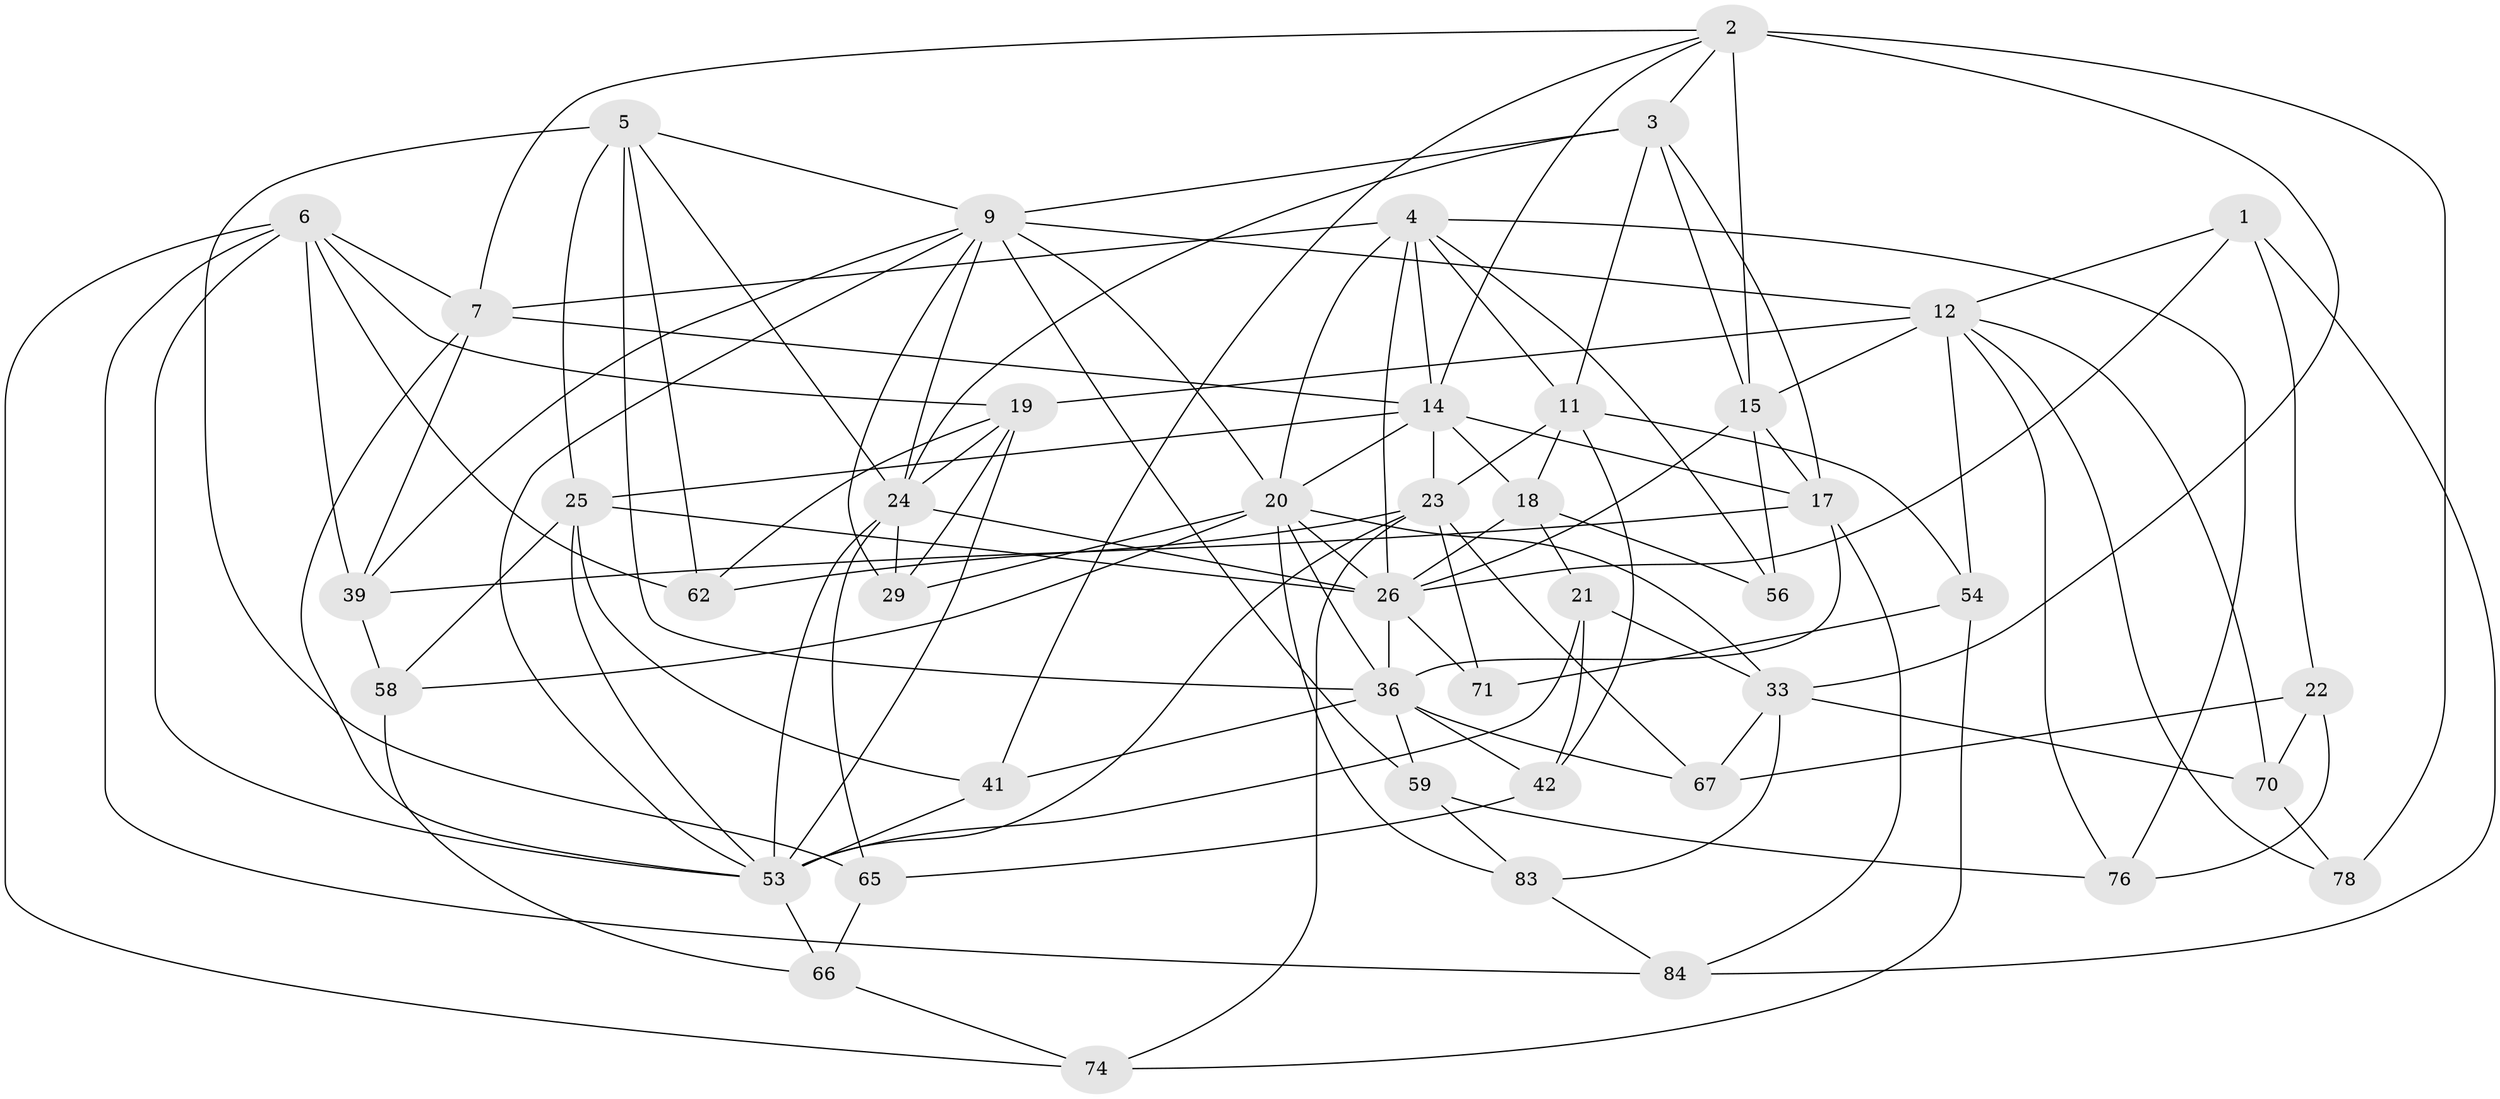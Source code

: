 // original degree distribution, {4: 1.0}
// Generated by graph-tools (version 1.1) at 2025/16/03/09/25 04:16:23]
// undirected, 44 vertices, 121 edges
graph export_dot {
graph [start="1"]
  node [color=gray90,style=filled];
  1;
  2 [super="+8"];
  3 [super="+72"];
  4 [super="+79+40"];
  5 [super="+10"];
  6 [super="+13"];
  7 [super="+45"];
  9 [super="+28+30"];
  11 [super="+16"];
  12 [super="+27"];
  14 [super="+85+77"];
  15 [super="+43+60"];
  17 [super="+38"];
  18 [super="+86"];
  19 [super="+46"];
  20 [super="+37+47"];
  21;
  22;
  23 [super="+61+64"];
  24 [super="+35+34"];
  25 [super="+32"];
  26 [super="+82+51+69"];
  29;
  33 [super="+52"];
  36 [super="+44"];
  39 [super="+50"];
  41;
  42;
  53 [super="+73+57+63"];
  54;
  56;
  58;
  59;
  62;
  65;
  66;
  67;
  70;
  71;
  74;
  76;
  78;
  83;
  84;
  1 -- 84;
  1 -- 22;
  1 -- 26;
  1 -- 12;
  2 -- 3;
  2 -- 41;
  2 -- 33;
  2 -- 14;
  2 -- 7;
  2 -- 78 [weight=2];
  2 -- 15;
  3 -- 9;
  3 -- 24;
  3 -- 11;
  3 -- 17;
  3 -- 15;
  4 -- 76;
  4 -- 56;
  4 -- 20 [weight=2];
  4 -- 26;
  4 -- 7;
  4 -- 11;
  4 -- 14;
  5 -- 62;
  5 -- 25;
  5 -- 36;
  5 -- 24;
  5 -- 9;
  5 -- 65;
  6 -- 7;
  6 -- 74;
  6 -- 19;
  6 -- 84;
  6 -- 39 [weight=2];
  6 -- 62;
  6 -- 53;
  7 -- 14;
  7 -- 53;
  7 -- 39;
  9 -- 29;
  9 -- 20;
  9 -- 59;
  9 -- 39;
  9 -- 53;
  9 -- 24;
  9 -- 12 [weight=2];
  11 -- 23;
  11 -- 18;
  11 -- 42;
  11 -- 54;
  12 -- 19;
  12 -- 70;
  12 -- 76;
  12 -- 78;
  12 -- 15 [weight=2];
  12 -- 54;
  14 -- 25;
  14 -- 20;
  14 -- 17;
  14 -- 18;
  14 -- 23;
  15 -- 26 [weight=2];
  15 -- 56;
  15 -- 17;
  17 -- 36;
  17 -- 84;
  17 -- 39;
  18 -- 56 [weight=2];
  18 -- 21;
  18 -- 26;
  19 -- 62;
  19 -- 24;
  19 -- 29;
  19 -- 53;
  20 -- 83;
  20 -- 29;
  20 -- 33;
  20 -- 36;
  20 -- 58;
  20 -- 26;
  21 -- 42;
  21 -- 33;
  21 -- 53;
  22 -- 76;
  22 -- 67;
  22 -- 70;
  23 -- 71 [weight=2];
  23 -- 67;
  23 -- 62;
  23 -- 74;
  23 -- 53;
  24 -- 29;
  24 -- 53;
  24 -- 65;
  24 -- 26;
  25 -- 41;
  25 -- 58;
  25 -- 53;
  25 -- 26;
  26 -- 36;
  26 -- 71;
  33 -- 83;
  33 -- 67;
  33 -- 70;
  36 -- 59;
  36 -- 67;
  36 -- 41;
  36 -- 42;
  39 -- 58;
  41 -- 53;
  42 -- 65;
  53 -- 66;
  54 -- 74;
  54 -- 71;
  58 -- 66;
  59 -- 83;
  59 -- 76;
  65 -- 66;
  66 -- 74;
  70 -- 78;
  83 -- 84;
}

